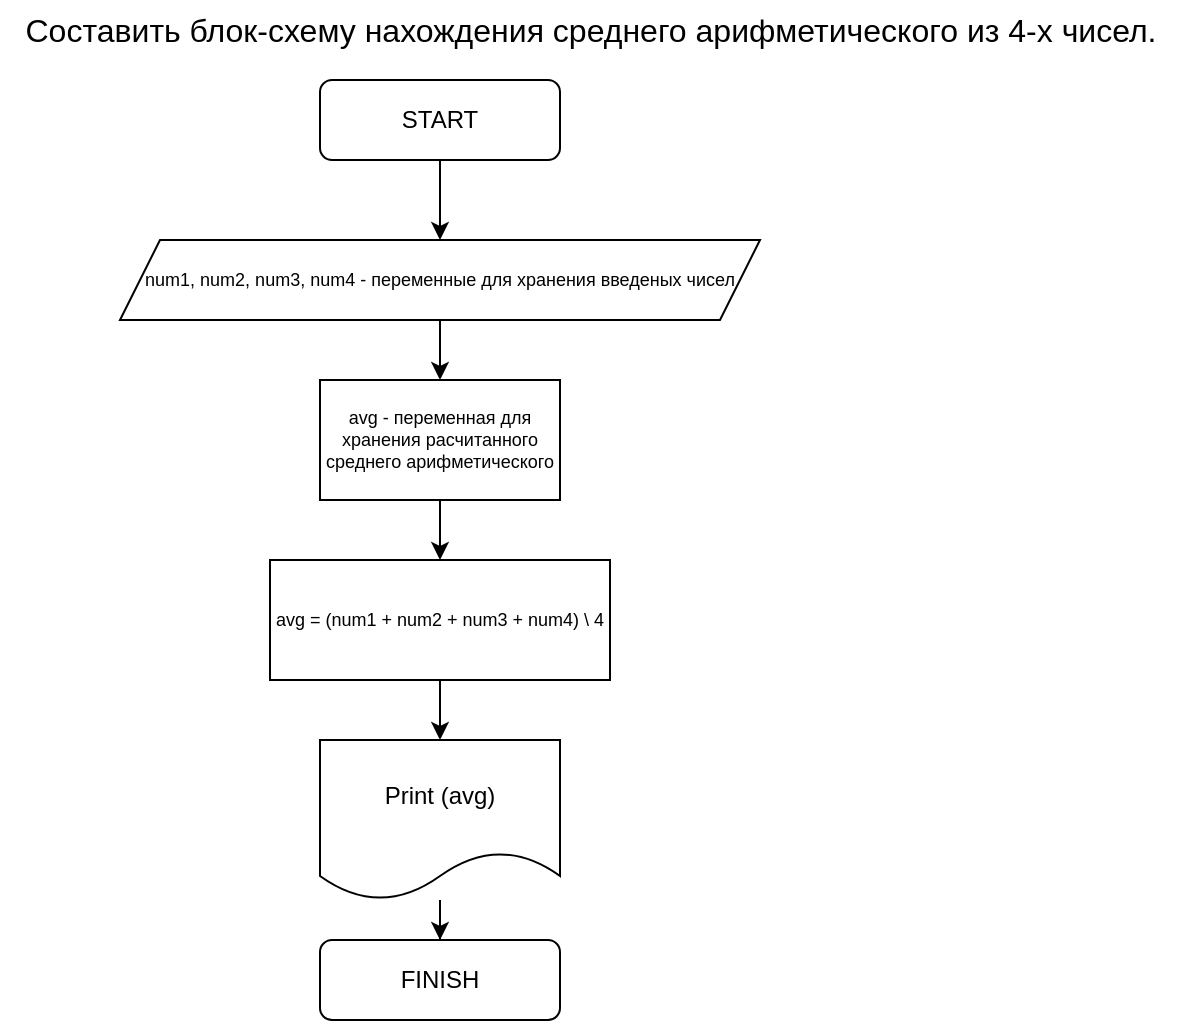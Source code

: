 <mxfile version="21.2.8" type="device" pages="8">
  <diagram id="C5RBs43oDa-KdzZeNtuy" name="Урок1_ДЗ_Задание 3">
    <mxGraphModel dx="880" dy="532" grid="1" gridSize="10" guides="1" tooltips="1" connect="1" arrows="1" fold="1" page="1" pageScale="1" pageWidth="827" pageHeight="1169" math="0" shadow="0">
      <root>
        <mxCell id="WIyWlLk6GJQsqaUBKTNV-0" />
        <mxCell id="WIyWlLk6GJQsqaUBKTNV-1" parent="WIyWlLk6GJQsqaUBKTNV-0" />
        <mxCell id="tw5xfekVC3vLMBU4HD1c-3" style="edgeStyle=orthogonalEdgeStyle;rounded=0;orthogonalLoop=1;jettySize=auto;html=1;exitX=0.5;exitY=1;exitDx=0;exitDy=0;entryX=0.5;entryY=0;entryDx=0;entryDy=0;" parent="WIyWlLk6GJQsqaUBKTNV-1" source="WIyWlLk6GJQsqaUBKTNV-3" target="tw5xfekVC3vLMBU4HD1c-2" edge="1">
          <mxGeometry relative="1" as="geometry" />
        </mxCell>
        <mxCell id="WIyWlLk6GJQsqaUBKTNV-3" value="START" style="rounded=1;whiteSpace=wrap;html=1;fontSize=12;glass=0;strokeWidth=1;shadow=0;" parent="WIyWlLk6GJQsqaUBKTNV-1" vertex="1">
          <mxGeometry x="160" y="40" width="120" height="40" as="geometry" />
        </mxCell>
        <mxCell id="WIyWlLk6GJQsqaUBKTNV-11" value="FINISH" style="rounded=1;whiteSpace=wrap;html=1;fontSize=12;glass=0;strokeWidth=1;shadow=0;" parent="WIyWlLk6GJQsqaUBKTNV-1" vertex="1">
          <mxGeometry x="160" y="470" width="120" height="40" as="geometry" />
        </mxCell>
        <mxCell id="tw5xfekVC3vLMBU4HD1c-0" value="Составить блок-схему нахождения среднего арифметического из 4-х чисел." style="text;html=1;align=center;verticalAlign=middle;resizable=0;points=[];autosize=1;strokeColor=none;fillColor=none;fontSize=16;" parent="WIyWlLk6GJQsqaUBKTNV-1" vertex="1">
          <mxGeometry width="590" height="30" as="geometry" />
        </mxCell>
        <mxCell id="tw5xfekVC3vLMBU4HD1c-5" style="edgeStyle=orthogonalEdgeStyle;rounded=0;orthogonalLoop=1;jettySize=auto;html=1;exitX=0.5;exitY=1;exitDx=0;exitDy=0;entryX=0.5;entryY=0;entryDx=0;entryDy=0;" parent="WIyWlLk6GJQsqaUBKTNV-1" source="tw5xfekVC3vLMBU4HD1c-2" target="tw5xfekVC3vLMBU4HD1c-4" edge="1">
          <mxGeometry relative="1" as="geometry" />
        </mxCell>
        <mxCell id="tw5xfekVC3vLMBU4HD1c-2" value="num1, num2, num3, num4 - переменные для хранения введеных чисел" style="shape=parallelogram;perimeter=parallelogramPerimeter;whiteSpace=wrap;html=1;fixedSize=1;fontSize=9;" parent="WIyWlLk6GJQsqaUBKTNV-1" vertex="1">
          <mxGeometry x="60" y="120" width="320" height="40" as="geometry" />
        </mxCell>
        <mxCell id="tw5xfekVC3vLMBU4HD1c-7" style="edgeStyle=orthogonalEdgeStyle;rounded=0;orthogonalLoop=1;jettySize=auto;html=1;exitX=0.5;exitY=1;exitDx=0;exitDy=0;entryX=0.5;entryY=0;entryDx=0;entryDy=0;" parent="WIyWlLk6GJQsqaUBKTNV-1" source="tw5xfekVC3vLMBU4HD1c-4" target="tw5xfekVC3vLMBU4HD1c-6" edge="1">
          <mxGeometry relative="1" as="geometry" />
        </mxCell>
        <mxCell id="tw5xfekVC3vLMBU4HD1c-4" value="avg - переменная для хранения расчитанного среднего арифметического" style="rounded=0;whiteSpace=wrap;html=1;fontSize=9;" parent="WIyWlLk6GJQsqaUBKTNV-1" vertex="1">
          <mxGeometry x="160" y="190" width="120" height="60" as="geometry" />
        </mxCell>
        <mxCell id="tw5xfekVC3vLMBU4HD1c-9" style="edgeStyle=orthogonalEdgeStyle;rounded=0;orthogonalLoop=1;jettySize=auto;html=1;exitX=0.5;exitY=1;exitDx=0;exitDy=0;entryX=0.5;entryY=0;entryDx=0;entryDy=0;" parent="WIyWlLk6GJQsqaUBKTNV-1" source="tw5xfekVC3vLMBU4HD1c-6" target="tw5xfekVC3vLMBU4HD1c-8" edge="1">
          <mxGeometry relative="1" as="geometry" />
        </mxCell>
        <mxCell id="tw5xfekVC3vLMBU4HD1c-6" value="avg = (num1 + num2 + num3 + num4) \ 4" style="rounded=0;whiteSpace=wrap;html=1;fontSize=9;" parent="WIyWlLk6GJQsqaUBKTNV-1" vertex="1">
          <mxGeometry x="135" y="280" width="170" height="60" as="geometry" />
        </mxCell>
        <mxCell id="tw5xfekVC3vLMBU4HD1c-10" style="edgeStyle=orthogonalEdgeStyle;rounded=0;orthogonalLoop=1;jettySize=auto;html=1;" parent="WIyWlLk6GJQsqaUBKTNV-1" source="tw5xfekVC3vLMBU4HD1c-8" target="WIyWlLk6GJQsqaUBKTNV-11" edge="1">
          <mxGeometry relative="1" as="geometry" />
        </mxCell>
        <mxCell id="tw5xfekVC3vLMBU4HD1c-8" value="Print (avg)" style="shape=document;whiteSpace=wrap;html=1;boundedLbl=1;" parent="WIyWlLk6GJQsqaUBKTNV-1" vertex="1">
          <mxGeometry x="160" y="370" width="120" height="80" as="geometry" />
        </mxCell>
      </root>
    </mxGraphModel>
  </diagram>
  <diagram id="9inPkr9HgQc5BhX3gqhH" name="Урок 1_ДЗ_Задание 6">
    <mxGraphModel dx="880" dy="532" grid="1" gridSize="10" guides="1" tooltips="1" connect="1" arrows="1" fold="1" page="1" pageScale="1" pageWidth="827" pageHeight="1169" math="0" shadow="0">
      <root>
        <mxCell id="0" />
        <mxCell id="1" parent="0" />
        <mxCell id="wPucL7FFOGJ5_nxh04DO-1" value="Составить блок-схему нахождения факториала N." style="text;html=1;align=center;verticalAlign=middle;resizable=0;points=[];autosize=1;strokeColor=none;fillColor=none;fontSize=16;" parent="1" vertex="1">
          <mxGeometry width="400" height="30" as="geometry" />
        </mxCell>
        <mxCell id="10aF-mgNJmH5tCYFbmAZ-2" style="edgeStyle=orthogonalEdgeStyle;rounded=0;orthogonalLoop=1;jettySize=auto;html=1;exitX=0.5;exitY=1;exitDx=0;exitDy=0;entryX=0.5;entryY=0;entryDx=0;entryDy=0;" parent="1" source="q5mBx7z2BsHn7t0ypJPi-1" target="10aF-mgNJmH5tCYFbmAZ-1" edge="1">
          <mxGeometry relative="1" as="geometry" />
        </mxCell>
        <mxCell id="q5mBx7z2BsHn7t0ypJPi-1" value="START" style="rounded=1;whiteSpace=wrap;html=1;" parent="1" vertex="1">
          <mxGeometry x="349.25" y="40" width="120" height="30" as="geometry" />
        </mxCell>
        <mxCell id="q5mBx7z2BsHn7t0ypJPi-2" value="FINISH" style="rounded=1;whiteSpace=wrap;html=1;" parent="1" vertex="1">
          <mxGeometry x="360" y="490" width="120" height="30" as="geometry" />
        </mxCell>
        <mxCell id="-xmsNKbtsurqmoWvQuGW-5" style="edgeStyle=orthogonalEdgeStyle;rounded=0;orthogonalLoop=1;jettySize=auto;html=1;exitX=0.5;exitY=1;exitDx=0;exitDy=0;entryX=0.5;entryY=0;entryDx=0;entryDy=0;" parent="1" source="10aF-mgNJmH5tCYFbmAZ-1" target="-xmsNKbtsurqmoWvQuGW-1" edge="1">
          <mxGeometry relative="1" as="geometry" />
        </mxCell>
        <mxCell id="10aF-mgNJmH5tCYFbmAZ-1" value="Val" style="shape=parallelogram;perimeter=parallelogramPerimeter;whiteSpace=wrap;html=1;fixedSize=1;fontSize=9;" parent="1" vertex="1">
          <mxGeometry x="368.5" y="100" width="81.5" height="30" as="geometry" />
        </mxCell>
        <mxCell id="-xmsNKbtsurqmoWvQuGW-6" style="edgeStyle=orthogonalEdgeStyle;rounded=0;orthogonalLoop=1;jettySize=auto;html=1;exitX=0.5;exitY=1;exitDx=0;exitDy=0;entryX=0.5;entryY=0;entryDx=0;entryDy=0;" parent="1" source="-xmsNKbtsurqmoWvQuGW-1" target="-xmsNKbtsurqmoWvQuGW-2" edge="1">
          <mxGeometry relative="1" as="geometry" />
        </mxCell>
        <mxCell id="-xmsNKbtsurqmoWvQuGW-1" value="i =&amp;nbsp; 1&lt;br&gt;F = 1" style="rounded=0;whiteSpace=wrap;html=1;" parent="1" vertex="1">
          <mxGeometry x="349.25" y="160" width="120" height="30" as="geometry" />
        </mxCell>
        <mxCell id="-xmsNKbtsurqmoWvQuGW-7" style="edgeStyle=orthogonalEdgeStyle;rounded=0;orthogonalLoop=1;jettySize=auto;html=1;exitX=0.5;exitY=1;exitDx=0;exitDy=0;entryX=0.5;entryY=0;entryDx=0;entryDy=0;" parent="1" source="-xmsNKbtsurqmoWvQuGW-2" target="-xmsNKbtsurqmoWvQuGW-4" edge="1">
          <mxGeometry relative="1" as="geometry" />
        </mxCell>
        <mxCell id="-xmsNKbtsurqmoWvQuGW-12" style="edgeStyle=orthogonalEdgeStyle;rounded=0;orthogonalLoop=1;jettySize=auto;html=1;exitX=1;exitY=0.5;exitDx=0;exitDy=0;entryX=1;entryY=0.5;entryDx=0;entryDy=0;" parent="1" source="-xmsNKbtsurqmoWvQuGW-2" target="-xmsNKbtsurqmoWvQuGW-9" edge="1">
          <mxGeometry relative="1" as="geometry" />
        </mxCell>
        <mxCell id="-xmsNKbtsurqmoWvQuGW-2" value="i &amp;lt;= Val" style="rhombus;whiteSpace=wrap;html=1;" parent="1" vertex="1">
          <mxGeometry x="363" y="220" width="100.75" height="80" as="geometry" />
        </mxCell>
        <mxCell id="-xmsNKbtsurqmoWvQuGW-8" style="edgeStyle=orthogonalEdgeStyle;rounded=0;orthogonalLoop=1;jettySize=auto;html=1;exitX=0;exitY=0.5;exitDx=0;exitDy=0;entryX=0;entryY=0.5;entryDx=0;entryDy=0;" parent="1" source="-xmsNKbtsurqmoWvQuGW-4" target="-xmsNKbtsurqmoWvQuGW-1" edge="1">
          <mxGeometry relative="1" as="geometry" />
        </mxCell>
        <mxCell id="-xmsNKbtsurqmoWvQuGW-10" style="edgeStyle=orthogonalEdgeStyle;rounded=0;orthogonalLoop=1;jettySize=auto;html=1;exitX=0.5;exitY=1;exitDx=0;exitDy=0;entryX=0.5;entryY=0;entryDx=0;entryDy=0;" parent="1" source="-xmsNKbtsurqmoWvQuGW-4" target="-xmsNKbtsurqmoWvQuGW-9" edge="1">
          <mxGeometry relative="1" as="geometry" />
        </mxCell>
        <mxCell id="-xmsNKbtsurqmoWvQuGW-4" value="F = F * i&lt;br&gt;i = i + 1" style="rounded=0;whiteSpace=wrap;html=1;" parent="1" vertex="1">
          <mxGeometry x="354" y="330" width="120" height="40" as="geometry" />
        </mxCell>
        <mxCell id="-xmsNKbtsurqmoWvQuGW-11" style="edgeStyle=orthogonalEdgeStyle;rounded=0;orthogonalLoop=1;jettySize=auto;html=1;entryX=0.45;entryY=-0.033;entryDx=0;entryDy=0;entryPerimeter=0;" parent="1" source="-xmsNKbtsurqmoWvQuGW-9" target="q5mBx7z2BsHn7t0ypJPi-2" edge="1">
          <mxGeometry relative="1" as="geometry" />
        </mxCell>
        <mxCell id="-xmsNKbtsurqmoWvQuGW-9" value="Print (F)" style="shape=document;whiteSpace=wrap;html=1;boundedLbl=1;" parent="1" vertex="1">
          <mxGeometry x="353.38" y="390" width="120" height="50" as="geometry" />
        </mxCell>
        <mxCell id="-xmsNKbtsurqmoWvQuGW-13" value="YES" style="text;html=1;align=center;verticalAlign=middle;resizable=0;points=[];autosize=1;strokeColor=none;fillColor=none;" parent="1" vertex="1">
          <mxGeometry x="405" y="298" width="50" height="30" as="geometry" />
        </mxCell>
        <mxCell id="-xmsNKbtsurqmoWvQuGW-14" value="NO" style="text;html=1;align=center;verticalAlign=middle;resizable=0;points=[];autosize=1;strokeColor=none;fillColor=none;" parent="1" vertex="1">
          <mxGeometry x="490" y="318" width="40" height="30" as="geometry" />
        </mxCell>
      </root>
    </mxGraphModel>
  </diagram>
  <diagram id="pbk8Z7t-h672mUsZ97r_" name="Урок 2_ДЗ_Задание 1">
    <mxGraphModel dx="1257" dy="760" grid="1" gridSize="10" guides="1" tooltips="1" connect="1" arrows="1" fold="1" page="1" pageScale="1" pageWidth="827" pageHeight="1169" math="0" shadow="0">
      <root>
        <mxCell id="0" />
        <mxCell id="1" parent="0" />
        <mxCell id="N64Vmj2yzSklYvaPo6UX-1" value="Нахождение индексов максимального и минимального элемента массив" style="text;html=1;align=center;verticalAlign=middle;resizable=0;points=[];autosize=1;strokeColor=none;fillColor=none;fontSize=16;" parent="1" vertex="1">
          <mxGeometry width="570" height="30" as="geometry" />
        </mxCell>
        <mxCell id="N64Vmj2yzSklYvaPo6UX-5" style="edgeStyle=orthogonalEdgeStyle;rounded=0;orthogonalLoop=1;jettySize=auto;html=1;exitX=0.5;exitY=1;exitDx=0;exitDy=0;entryX=0.5;entryY=0;entryDx=0;entryDy=0;" parent="1" source="N64Vmj2yzSklYvaPo6UX-2" edge="1">
          <mxGeometry relative="1" as="geometry">
            <mxPoint x="390" y="100" as="targetPoint" />
          </mxGeometry>
        </mxCell>
        <mxCell id="N64Vmj2yzSklYvaPo6UX-2" value="START" style="rounded=1;whiteSpace=wrap;html=1;" parent="1" vertex="1">
          <mxGeometry x="330" y="50" width="120" height="20" as="geometry" />
        </mxCell>
        <mxCell id="1P5E2G-h-0t-AYMil3Yn-4" style="edgeStyle=orthogonalEdgeStyle;rounded=0;orthogonalLoop=1;jettySize=auto;html=1;exitX=0.5;exitY=1;exitDx=0;exitDy=0;entryX=0.5;entryY=0;entryDx=0;entryDy=0;" edge="1" parent="1" source="1P5E2G-h-0t-AYMil3Yn-1" target="1P5E2G-h-0t-AYMil3Yn-2">
          <mxGeometry relative="1" as="geometry" />
        </mxCell>
        <mxCell id="1P5E2G-h-0t-AYMil3Yn-1" value="size&lt;br style=&quot;border-color: var(--border-color);&quot;&gt;array[size]" style="shape=parallelogram;perimeter=parallelogramPerimeter;whiteSpace=wrap;html=1;fixedSize=1;" vertex="1" parent="1">
          <mxGeometry x="330" y="100" width="120" height="60" as="geometry" />
        </mxCell>
        <mxCell id="1P5E2G-h-0t-AYMil3Yn-6" style="edgeStyle=orthogonalEdgeStyle;rounded=0;orthogonalLoop=1;jettySize=auto;html=1;exitX=0.5;exitY=1;exitDx=0;exitDy=0;entryX=0.5;entryY=0;entryDx=0;entryDy=0;" edge="1" parent="1" source="1P5E2G-h-0t-AYMil3Yn-2" target="1P5E2G-h-0t-AYMil3Yn-5">
          <mxGeometry relative="1" as="geometry" />
        </mxCell>
        <mxCell id="1P5E2G-h-0t-AYMil3Yn-2" value="MaxIndex = 0&lt;br&gt;MinIndex = 0&lt;br&gt;i&amp;nbsp;= 0" style="rounded=0;whiteSpace=wrap;html=1;" vertex="1" parent="1">
          <mxGeometry x="330" y="190" width="120" height="60" as="geometry" />
        </mxCell>
        <mxCell id="1P5E2G-h-0t-AYMil3Yn-8" style="edgeStyle=orthogonalEdgeStyle;rounded=0;orthogonalLoop=1;jettySize=auto;html=1;exitX=1;exitY=0.5;exitDx=0;exitDy=0;entryX=0;entryY=0.5;entryDx=0;entryDy=0;" edge="1" parent="1" source="1P5E2G-h-0t-AYMil3Yn-5" target="1P5E2G-h-0t-AYMil3Yn-7">
          <mxGeometry relative="1" as="geometry" />
        </mxCell>
        <mxCell id="1P5E2G-h-0t-AYMil3Yn-17" style="edgeStyle=orthogonalEdgeStyle;rounded=0;orthogonalLoop=1;jettySize=auto;html=1;exitX=0.5;exitY=1;exitDx=0;exitDy=0;entryX=0.5;entryY=0;entryDx=0;entryDy=0;" edge="1" parent="1" source="1P5E2G-h-0t-AYMil3Yn-5" target="1P5E2G-h-0t-AYMil3Yn-14">
          <mxGeometry relative="1" as="geometry" />
        </mxCell>
        <mxCell id="1P5E2G-h-0t-AYMil3Yn-5" value="i &amp;lt; size" style="rhombus;whiteSpace=wrap;html=1;" vertex="1" parent="1">
          <mxGeometry x="330" y="280" width="125" height="80" as="geometry" />
        </mxCell>
        <mxCell id="1P5E2G-h-0t-AYMil3Yn-13" style="edgeStyle=orthogonalEdgeStyle;rounded=0;orthogonalLoop=1;jettySize=auto;html=1;exitX=1;exitY=0.5;exitDx=0;exitDy=0;entryX=0;entryY=0.5;entryDx=0;entryDy=0;" edge="1" parent="1" source="1P5E2G-h-0t-AYMil3Yn-7" target="1P5E2G-h-0t-AYMil3Yn-11">
          <mxGeometry relative="1" as="geometry" />
        </mxCell>
        <mxCell id="1P5E2G-h-0t-AYMil3Yn-7" value="Print (MaxIndex)&lt;br&gt;Print (Min Index)" style="shape=document;whiteSpace=wrap;html=1;boundedLbl=1;" vertex="1" parent="1">
          <mxGeometry x="510" y="280" width="120" height="80" as="geometry" />
        </mxCell>
        <mxCell id="1P5E2G-h-0t-AYMil3Yn-11" value="FINISH" style="rounded=1;whiteSpace=wrap;html=1;" vertex="1" parent="1">
          <mxGeometry x="680" y="310" width="70" height="20" as="geometry" />
        </mxCell>
        <mxCell id="1P5E2G-h-0t-AYMil3Yn-22" style="edgeStyle=orthogonalEdgeStyle;rounded=0;orthogonalLoop=1;jettySize=auto;html=1;exitX=0.5;exitY=1;exitDx=0;exitDy=0;entryX=0.5;entryY=0;entryDx=0;entryDy=0;" edge="1" parent="1" source="1P5E2G-h-0t-AYMil3Yn-14" target="1P5E2G-h-0t-AYMil3Yn-19">
          <mxGeometry relative="1" as="geometry" />
        </mxCell>
        <mxCell id="u2TTC8vMkwlgsRWT_UTn-8" style="edgeStyle=orthogonalEdgeStyle;rounded=0;orthogonalLoop=1;jettySize=auto;html=1;exitX=1;exitY=0.5;exitDx=0;exitDy=0;" edge="1" parent="1" source="1P5E2G-h-0t-AYMil3Yn-14">
          <mxGeometry relative="1" as="geometry">
            <mxPoint x="393" y="580" as="targetPoint" />
            <Array as="points">
              <mxPoint x="506" y="455" />
              <mxPoint x="506" y="580" />
            </Array>
          </mxGeometry>
        </mxCell>
        <mxCell id="1P5E2G-h-0t-AYMil3Yn-14" value="array [i] &amp;gt; array [MaxIndex]" style="rhombus;whiteSpace=wrap;html=1;" vertex="1" parent="1">
          <mxGeometry x="298.75" y="400" width="187.5" height="110" as="geometry" />
        </mxCell>
        <mxCell id="1P5E2G-h-0t-AYMil3Yn-15" value="Yes" style="text;html=1;align=center;verticalAlign=middle;resizable=0;points=[];autosize=1;strokeColor=none;fillColor=none;" vertex="1" parent="1">
          <mxGeometry x="394" y="360" width="40" height="30" as="geometry" />
        </mxCell>
        <mxCell id="1P5E2G-h-0t-AYMil3Yn-18" value="No" style="text;html=1;align=center;verticalAlign=middle;resizable=0;points=[];autosize=1;strokeColor=none;fillColor=none;" vertex="1" parent="1">
          <mxGeometry x="455" y="290" width="40" height="30" as="geometry" />
        </mxCell>
        <mxCell id="u2TTC8vMkwlgsRWT_UTn-3" style="edgeStyle=orthogonalEdgeStyle;rounded=0;orthogonalLoop=1;jettySize=auto;html=1;exitX=0.5;exitY=1;exitDx=0;exitDy=0;entryX=0.5;entryY=0;entryDx=0;entryDy=0;" edge="1" parent="1" source="1P5E2G-h-0t-AYMil3Yn-19" target="1P5E2G-h-0t-AYMil3Yn-29">
          <mxGeometry relative="1" as="geometry" />
        </mxCell>
        <mxCell id="1P5E2G-h-0t-AYMil3Yn-19" value="MaxIndex = i" style="rounded=0;whiteSpace=wrap;html=1;" vertex="1" parent="1">
          <mxGeometry x="340" y="540" width="105" height="30" as="geometry" />
        </mxCell>
        <mxCell id="u2TTC8vMkwlgsRWT_UTn-14" style="edgeStyle=orthogonalEdgeStyle;rounded=0;orthogonalLoop=1;jettySize=auto;html=1;exitX=0;exitY=0.5;exitDx=0;exitDy=0;" edge="1" parent="1" source="1P5E2G-h-0t-AYMil3Yn-21" target="1P5E2G-h-0t-AYMil3Yn-5">
          <mxGeometry relative="1" as="geometry">
            <Array as="points">
              <mxPoint x="280" y="825" />
              <mxPoint x="280" y="320" />
            </Array>
          </mxGeometry>
        </mxCell>
        <mxCell id="1P5E2G-h-0t-AYMil3Yn-21" value="i = i + 1" style="rounded=0;whiteSpace=wrap;html=1;" vertex="1" parent="1">
          <mxGeometry x="340" y="810" width="105" height="30" as="geometry" />
        </mxCell>
        <mxCell id="1P5E2G-h-0t-AYMil3Yn-26" value="Yes" style="text;html=1;align=center;verticalAlign=middle;resizable=0;points=[];autosize=1;strokeColor=none;fillColor=none;" vertex="1" parent="1">
          <mxGeometry x="390" y="508" width="40" height="30" as="geometry" />
        </mxCell>
        <mxCell id="u2TTC8vMkwlgsRWT_UTn-5" style="edgeStyle=orthogonalEdgeStyle;rounded=0;orthogonalLoop=1;jettySize=auto;html=1;exitX=0.5;exitY=1;exitDx=0;exitDy=0;entryX=0.5;entryY=0;entryDx=0;entryDy=0;" edge="1" parent="1" source="1P5E2G-h-0t-AYMil3Yn-29" target="1P5E2G-h-0t-AYMil3Yn-31">
          <mxGeometry relative="1" as="geometry" />
        </mxCell>
        <mxCell id="u2TTC8vMkwlgsRWT_UTn-11" style="edgeStyle=orthogonalEdgeStyle;rounded=0;orthogonalLoop=1;jettySize=auto;html=1;exitX=1;exitY=0.5;exitDx=0;exitDy=0;" edge="1" parent="1" source="1P5E2G-h-0t-AYMil3Yn-29">
          <mxGeometry relative="1" as="geometry">
            <mxPoint x="393" y="780" as="targetPoint" />
            <Array as="points">
              <mxPoint x="506" y="655" />
              <mxPoint x="506" y="780" />
              <mxPoint x="401" y="780" />
            </Array>
          </mxGeometry>
        </mxCell>
        <mxCell id="1P5E2G-h-0t-AYMil3Yn-29" value="array [i] &amp;lt; array [MinIndex]" style="rhombus;whiteSpace=wrap;html=1;" vertex="1" parent="1">
          <mxGeometry x="298.75" y="600" width="187.5" height="110" as="geometry" />
        </mxCell>
        <mxCell id="u2TTC8vMkwlgsRWT_UTn-7" style="edgeStyle=orthogonalEdgeStyle;rounded=0;orthogonalLoop=1;jettySize=auto;html=1;exitX=0.5;exitY=1;exitDx=0;exitDy=0;entryX=0.5;entryY=0;entryDx=0;entryDy=0;" edge="1" parent="1" source="1P5E2G-h-0t-AYMil3Yn-31" target="1P5E2G-h-0t-AYMil3Yn-21">
          <mxGeometry relative="1" as="geometry" />
        </mxCell>
        <mxCell id="1P5E2G-h-0t-AYMil3Yn-31" value="MinIndex = i" style="rounded=0;whiteSpace=wrap;html=1;" vertex="1" parent="1">
          <mxGeometry x="340" y="740" width="105" height="30" as="geometry" />
        </mxCell>
        <mxCell id="u2TTC8vMkwlgsRWT_UTn-6" value="Yes" style="text;html=1;align=center;verticalAlign=middle;resizable=0;points=[];autosize=1;strokeColor=none;fillColor=none;" vertex="1" parent="1">
          <mxGeometry x="390" y="710" width="40" height="30" as="geometry" />
        </mxCell>
        <mxCell id="u2TTC8vMkwlgsRWT_UTn-10" value="No" style="text;html=1;align=center;verticalAlign=middle;resizable=0;points=[];autosize=1;strokeColor=none;fillColor=none;" vertex="1" parent="1">
          <mxGeometry x="470" y="460" width="40" height="30" as="geometry" />
        </mxCell>
        <mxCell id="u2TTC8vMkwlgsRWT_UTn-13" value="No" style="text;html=1;align=center;verticalAlign=middle;resizable=0;points=[];autosize=1;strokeColor=none;fillColor=none;" vertex="1" parent="1">
          <mxGeometry x="470" y="660" width="40" height="30" as="geometry" />
        </mxCell>
      </root>
    </mxGraphModel>
  </diagram>
  <diagram id="kvz-AvfbAZHAB9x0W_eX" name="Урок 2_ДЗ_Задание 2">
    <mxGraphModel dx="880" dy="532" grid="1" gridSize="10" guides="1" tooltips="1" connect="1" arrows="1" fold="1" page="1" pageScale="1" pageWidth="827" pageHeight="1169" math="0" shadow="0">
      <root>
        <mxCell id="0" />
        <mxCell id="1" parent="0" />
        <mxCell id="yyj9Ifl0-_78Ucxo8D-_-1" value="Задание на «разворот» массива. Нужно перевернуть массив и записать его в обратном порядке." style="text;whiteSpace=wrap;html=1;" vertex="1" parent="1">
          <mxGeometry width="560" height="50" as="geometry" />
        </mxCell>
        <mxCell id="M9HTiWMYusaK1E67gqH8-1" style="edgeStyle=orthogonalEdgeStyle;rounded=0;orthogonalLoop=1;jettySize=auto;html=1;exitX=0.5;exitY=1;exitDx=0;exitDy=0;entryX=0.5;entryY=0;entryDx=0;entryDy=0;" edge="1" parent="1" source="M9HTiWMYusaK1E67gqH8-2">
          <mxGeometry relative="1" as="geometry">
            <mxPoint x="390" y="100" as="targetPoint" />
          </mxGeometry>
        </mxCell>
        <mxCell id="M9HTiWMYusaK1E67gqH8-2" value="START" style="rounded=1;whiteSpace=wrap;html=1;" vertex="1" parent="1">
          <mxGeometry x="330" y="50" width="120" height="20" as="geometry" />
        </mxCell>
        <mxCell id="M9HTiWMYusaK1E67gqH8-3" style="edgeStyle=orthogonalEdgeStyle;rounded=0;orthogonalLoop=1;jettySize=auto;html=1;exitX=0.5;exitY=1;exitDx=0;exitDy=0;entryX=0.5;entryY=0;entryDx=0;entryDy=0;" edge="1" parent="1" source="M9HTiWMYusaK1E67gqH8-4" target="M9HTiWMYusaK1E67gqH8-6">
          <mxGeometry relative="1" as="geometry" />
        </mxCell>
        <mxCell id="M9HTiWMYusaK1E67gqH8-4" value="size&lt;br style=&quot;border-color: var(--border-color);&quot;&gt;array[size]" style="shape=parallelogram;perimeter=parallelogramPerimeter;whiteSpace=wrap;html=1;fixedSize=1;" vertex="1" parent="1">
          <mxGeometry x="330" y="100" width="120" height="60" as="geometry" />
        </mxCell>
        <mxCell id="EVgGuTb3cXJcKUQ9j3zx-1" style="edgeStyle=orthogonalEdgeStyle;rounded=0;orthogonalLoop=1;jettySize=auto;html=1;exitX=0.5;exitY=1;exitDx=0;exitDy=0;entryX=0.5;entryY=0;entryDx=0;entryDy=0;" edge="1" parent="1" source="M9HTiWMYusaK1E67gqH8-6" target="M9HTiWMYusaK1E67gqH8-9">
          <mxGeometry relative="1" as="geometry" />
        </mxCell>
        <mxCell id="M9HTiWMYusaK1E67gqH8-6" value="i&amp;nbsp;= 0&lt;br&gt;k = size - 1&lt;br&gt;temp" style="rounded=0;whiteSpace=wrap;html=1;" vertex="1" parent="1">
          <mxGeometry x="330" y="180" width="120" height="50" as="geometry" />
        </mxCell>
        <mxCell id="EVgGuTb3cXJcKUQ9j3zx-2" style="edgeStyle=orthogonalEdgeStyle;rounded=0;orthogonalLoop=1;jettySize=auto;html=1;exitX=0.5;exitY=1;exitDx=0;exitDy=0;" edge="1" parent="1" source="M9HTiWMYusaK1E67gqH8-9" target="M9HTiWMYusaK1E67gqH8-33">
          <mxGeometry relative="1" as="geometry" />
        </mxCell>
        <mxCell id="EVgGuTb3cXJcKUQ9j3zx-9" style="edgeStyle=orthogonalEdgeStyle;rounded=0;orthogonalLoop=1;jettySize=auto;html=1;exitX=1;exitY=0.5;exitDx=0;exitDy=0;entryX=0;entryY=0.5;entryDx=0;entryDy=0;" edge="1" parent="1" source="M9HTiWMYusaK1E67gqH8-9" target="M9HTiWMYusaK1E67gqH8-35">
          <mxGeometry relative="1" as="geometry" />
        </mxCell>
        <mxCell id="M9HTiWMYusaK1E67gqH8-9" value="i &amp;lt; size % 2" style="rhombus;whiteSpace=wrap;html=1;" vertex="1" parent="1">
          <mxGeometry x="330" y="260" width="125" height="80" as="geometry" />
        </mxCell>
        <mxCell id="EVgGuTb3cXJcKUQ9j3zx-4" style="edgeStyle=orthogonalEdgeStyle;rounded=0;orthogonalLoop=1;jettySize=auto;html=1;exitX=0.5;exitY=1;exitDx=0;exitDy=0;entryX=0.5;entryY=0;entryDx=0;entryDy=0;" edge="1" parent="1" source="M9HTiWMYusaK1E67gqH8-33" target="M9HTiWMYusaK1E67gqH8-41">
          <mxGeometry relative="1" as="geometry" />
        </mxCell>
        <mxCell id="M9HTiWMYusaK1E67gqH8-33" value="temp = array [i]&lt;br&gt;array [i] = array [k]&lt;br&gt;array [k] = temp" style="rounded=0;whiteSpace=wrap;html=1;" vertex="1" parent="1">
          <mxGeometry x="312.5" y="390" width="160" height="60" as="geometry" />
        </mxCell>
        <mxCell id="EVgGuTb3cXJcKUQ9j3zx-7" style="edgeStyle=orthogonalEdgeStyle;rounded=0;orthogonalLoop=1;jettySize=auto;html=1;exitX=1;exitY=0.25;exitDx=0;exitDy=0;" edge="1" parent="1" source="M9HTiWMYusaK1E67gqH8-35" target="M9HTiWMYusaK1E67gqH8-38">
          <mxGeometry relative="1" as="geometry" />
        </mxCell>
        <mxCell id="M9HTiWMYusaK1E67gqH8-35" value="Print (array)" style="shape=document;whiteSpace=wrap;html=1;boundedLbl=1;" vertex="1" parent="1">
          <mxGeometry x="530" y="280" width="120" height="40" as="geometry" />
        </mxCell>
        <mxCell id="M9HTiWMYusaK1E67gqH8-37" value="No" style="text;html=1;align=center;verticalAlign=middle;resizable=0;points=[];autosize=1;strokeColor=none;fillColor=none;" vertex="1" parent="1">
          <mxGeometry x="472.5" y="270" width="40" height="30" as="geometry" />
        </mxCell>
        <mxCell id="M9HTiWMYusaK1E67gqH8-38" value="FINISH" style="rounded=1;whiteSpace=wrap;html=1;" vertex="1" parent="1">
          <mxGeometry x="700" y="280" width="80" height="20" as="geometry" />
        </mxCell>
        <mxCell id="EVgGuTb3cXJcKUQ9j3zx-10" style="edgeStyle=orthogonalEdgeStyle;rounded=0;orthogonalLoop=1;jettySize=auto;html=1;exitX=0;exitY=0.5;exitDx=0;exitDy=0;entryX=0;entryY=0.5;entryDx=0;entryDy=0;" edge="1" parent="1" source="M9HTiWMYusaK1E67gqH8-41" target="M9HTiWMYusaK1E67gqH8-9">
          <mxGeometry relative="1" as="geometry">
            <Array as="points">
              <mxPoint x="290" y="495" />
              <mxPoint x="290" y="300" />
            </Array>
          </mxGeometry>
        </mxCell>
        <mxCell id="M9HTiWMYusaK1E67gqH8-41" value="i = i + 1&lt;br&gt;k = k -1" style="rounded=0;whiteSpace=wrap;html=1;" vertex="1" parent="1">
          <mxGeometry x="347.5" y="480" width="90" height="30" as="geometry" />
        </mxCell>
        <mxCell id="EVgGuTb3cXJcKUQ9j3zx-6" value="Yes" style="text;html=1;align=center;verticalAlign=middle;resizable=0;points=[];autosize=1;strokeColor=none;fillColor=none;" vertex="1" parent="1">
          <mxGeometry x="390" y="338" width="40" height="30" as="geometry" />
        </mxCell>
      </root>
    </mxGraphModel>
  </diagram>
  <diagram id="25taKv14yaZlbOALHI-_" name="Урок 2_ДЗ_Задание 3">
    <mxGraphModel dx="880" dy="532" grid="1" gridSize="10" guides="1" tooltips="1" connect="1" arrows="1" fold="1" page="1" pageScale="1" pageWidth="827" pageHeight="1169" math="0" shadow="0">
      <root>
        <mxCell id="0" />
        <mxCell id="1" parent="0" />
        <mxCell id="Ws2lNDwBWKlGvcKyjf7X-1" style="edgeStyle=orthogonalEdgeStyle;rounded=0;orthogonalLoop=1;jettySize=auto;html=1;exitX=0.5;exitY=1;exitDx=0;exitDy=0;entryX=0.5;entryY=0;entryDx=0;entryDy=0;" parent="1" source="Ws2lNDwBWKlGvcKyjf7X-2" edge="1">
          <mxGeometry relative="1" as="geometry">
            <mxPoint x="390" y="100" as="targetPoint" />
          </mxGeometry>
        </mxCell>
        <mxCell id="Ws2lNDwBWKlGvcKyjf7X-2" value="START" style="rounded=1;whiteSpace=wrap;html=1;" parent="1" vertex="1">
          <mxGeometry x="330" y="50" width="120" height="20" as="geometry" />
        </mxCell>
        <mxCell id="Ws2lNDwBWKlGvcKyjf7X-3" style="edgeStyle=orthogonalEdgeStyle;rounded=0;orthogonalLoop=1;jettySize=auto;html=1;exitX=0.5;exitY=1;exitDx=0;exitDy=0;entryX=0.5;entryY=0;entryDx=0;entryDy=0;" parent="1" source="Ws2lNDwBWKlGvcKyjf7X-4" target="Ws2lNDwBWKlGvcKyjf7X-6" edge="1">
          <mxGeometry relative="1" as="geometry" />
        </mxCell>
        <mxCell id="Ws2lNDwBWKlGvcKyjf7X-4" value="size&lt;br style=&quot;border-color: var(--border-color);&quot;&gt;array[size]" style="shape=parallelogram;perimeter=parallelogramPerimeter;whiteSpace=wrap;html=1;fixedSize=1;" parent="1" vertex="1">
          <mxGeometry x="330" y="100" width="120" height="60" as="geometry" />
        </mxCell>
        <mxCell id="Ws2lNDwBWKlGvcKyjf7X-5" style="edgeStyle=orthogonalEdgeStyle;rounded=0;orthogonalLoop=1;jettySize=auto;html=1;exitX=0.5;exitY=1;exitDx=0;exitDy=0;entryX=0.5;entryY=0;entryDx=0;entryDy=0;" parent="1" source="Ws2lNDwBWKlGvcKyjf7X-6" target="Ws2lNDwBWKlGvcKyjf7X-9" edge="1">
          <mxGeometry relative="1" as="geometry" />
        </mxCell>
        <mxCell id="Ws2lNDwBWKlGvcKyjf7X-6" value="MaxIndex = 0&lt;br&gt;MinIndex = 0&lt;br&gt;i&amp;nbsp;= 0&lt;br&gt;Summa = 0" style="rounded=0;whiteSpace=wrap;html=1;" parent="1" vertex="1">
          <mxGeometry x="330" y="190" width="120" height="60" as="geometry" />
        </mxCell>
        <mxCell id="Ws2lNDwBWKlGvcKyjf7X-8" style="edgeStyle=orthogonalEdgeStyle;rounded=0;orthogonalLoop=1;jettySize=auto;html=1;exitX=0.5;exitY=1;exitDx=0;exitDy=0;entryX=0.5;entryY=0;entryDx=0;entryDy=0;" parent="1" source="Ws2lNDwBWKlGvcKyjf7X-9" target="Ws2lNDwBWKlGvcKyjf7X-15" edge="1">
          <mxGeometry relative="1" as="geometry" />
        </mxCell>
        <mxCell id="FjkHibtiJcC4VGWDX5DD-16" style="edgeStyle=orthogonalEdgeStyle;rounded=0;orthogonalLoop=1;jettySize=auto;html=1;exitX=1;exitY=0.5;exitDx=0;exitDy=0;" parent="1" source="Ws2lNDwBWKlGvcKyjf7X-9" edge="1">
          <mxGeometry relative="1" as="geometry">
            <mxPoint x="600" y="320" as="targetPoint" />
          </mxGeometry>
        </mxCell>
        <mxCell id="Ws2lNDwBWKlGvcKyjf7X-9" value="i &amp;lt; size" style="rhombus;whiteSpace=wrap;html=1;" parent="1" vertex="1">
          <mxGeometry x="330" y="280" width="125" height="80" as="geometry" />
        </mxCell>
        <mxCell id="Ws2lNDwBWKlGvcKyjf7X-13" style="edgeStyle=orthogonalEdgeStyle;rounded=0;orthogonalLoop=1;jettySize=auto;html=1;exitX=0.5;exitY=1;exitDx=0;exitDy=0;entryX=0.5;entryY=0;entryDx=0;entryDy=0;" parent="1" source="Ws2lNDwBWKlGvcKyjf7X-15" target="Ws2lNDwBWKlGvcKyjf7X-19" edge="1">
          <mxGeometry relative="1" as="geometry" />
        </mxCell>
        <mxCell id="Ws2lNDwBWKlGvcKyjf7X-14" style="edgeStyle=orthogonalEdgeStyle;rounded=0;orthogonalLoop=1;jettySize=auto;html=1;exitX=1;exitY=0.5;exitDx=0;exitDy=0;" parent="1" source="Ws2lNDwBWKlGvcKyjf7X-15" edge="1">
          <mxGeometry relative="1" as="geometry">
            <mxPoint x="393" y="580" as="targetPoint" />
            <Array as="points">
              <mxPoint x="506" y="455" />
              <mxPoint x="506" y="580" />
            </Array>
          </mxGeometry>
        </mxCell>
        <mxCell id="Ws2lNDwBWKlGvcKyjf7X-15" value="array [i] &amp;gt; array [MaxIndex]" style="rhombus;whiteSpace=wrap;html=1;" parent="1" vertex="1">
          <mxGeometry x="298.75" y="400" width="187.5" height="110" as="geometry" />
        </mxCell>
        <mxCell id="Ws2lNDwBWKlGvcKyjf7X-16" value="Yes" style="text;html=1;align=center;verticalAlign=middle;resizable=0;points=[];autosize=1;strokeColor=none;fillColor=none;" parent="1" vertex="1">
          <mxGeometry x="394" y="360" width="40" height="30" as="geometry" />
        </mxCell>
        <mxCell id="Ws2lNDwBWKlGvcKyjf7X-17" value="No" style="text;html=1;align=center;verticalAlign=middle;resizable=0;points=[];autosize=1;strokeColor=none;fillColor=none;" parent="1" vertex="1">
          <mxGeometry x="455" y="290" width="40" height="30" as="geometry" />
        </mxCell>
        <mxCell id="Ws2lNDwBWKlGvcKyjf7X-18" style="edgeStyle=orthogonalEdgeStyle;rounded=0;orthogonalLoop=1;jettySize=auto;html=1;exitX=0.5;exitY=1;exitDx=0;exitDy=0;entryX=0.5;entryY=0;entryDx=0;entryDy=0;" parent="1" source="Ws2lNDwBWKlGvcKyjf7X-19" target="Ws2lNDwBWKlGvcKyjf7X-25" edge="1">
          <mxGeometry relative="1" as="geometry" />
        </mxCell>
        <mxCell id="Ws2lNDwBWKlGvcKyjf7X-19" value="MaxIndex = i" style="rounded=0;whiteSpace=wrap;html=1;" parent="1" vertex="1">
          <mxGeometry x="340" y="540" width="105" height="30" as="geometry" />
        </mxCell>
        <mxCell id="Ws2lNDwBWKlGvcKyjf7X-20" style="edgeStyle=orthogonalEdgeStyle;rounded=0;orthogonalLoop=1;jettySize=auto;html=1;exitX=0;exitY=0.5;exitDx=0;exitDy=0;entryX=0;entryY=0.5;entryDx=0;entryDy=0;" parent="1" source="Ws2lNDwBWKlGvcKyjf7X-21" target="Ws2lNDwBWKlGvcKyjf7X-9" edge="1">
          <mxGeometry relative="1" as="geometry">
            <Array as="points">
              <mxPoint x="280" y="825" />
              <mxPoint x="280" y="320" />
            </Array>
          </mxGeometry>
        </mxCell>
        <mxCell id="Ws2lNDwBWKlGvcKyjf7X-21" value="i = i + 1" style="rounded=0;whiteSpace=wrap;html=1;" parent="1" vertex="1">
          <mxGeometry x="340" y="810" width="105" height="30" as="geometry" />
        </mxCell>
        <mxCell id="Ws2lNDwBWKlGvcKyjf7X-22" value="Yes" style="text;html=1;align=center;verticalAlign=middle;resizable=0;points=[];autosize=1;strokeColor=none;fillColor=none;" parent="1" vertex="1">
          <mxGeometry x="390" y="508" width="40" height="30" as="geometry" />
        </mxCell>
        <mxCell id="Ws2lNDwBWKlGvcKyjf7X-23" style="edgeStyle=orthogonalEdgeStyle;rounded=0;orthogonalLoop=1;jettySize=auto;html=1;exitX=0.5;exitY=1;exitDx=0;exitDy=0;entryX=0.5;entryY=0;entryDx=0;entryDy=0;" parent="1" source="Ws2lNDwBWKlGvcKyjf7X-25" target="Ws2lNDwBWKlGvcKyjf7X-27" edge="1">
          <mxGeometry relative="1" as="geometry" />
        </mxCell>
        <mxCell id="Ws2lNDwBWKlGvcKyjf7X-24" style="edgeStyle=orthogonalEdgeStyle;rounded=0;orthogonalLoop=1;jettySize=auto;html=1;exitX=1;exitY=0.5;exitDx=0;exitDy=0;" parent="1" source="Ws2lNDwBWKlGvcKyjf7X-25" edge="1">
          <mxGeometry relative="1" as="geometry">
            <mxPoint x="393" y="780" as="targetPoint" />
            <Array as="points">
              <mxPoint x="506" y="655" />
              <mxPoint x="506" y="780" />
              <mxPoint x="401" y="780" />
            </Array>
          </mxGeometry>
        </mxCell>
        <mxCell id="Ws2lNDwBWKlGvcKyjf7X-25" value="array [i] &amp;lt; array [MinIndex]" style="rhombus;whiteSpace=wrap;html=1;" parent="1" vertex="1">
          <mxGeometry x="298.75" y="600" width="187.5" height="110" as="geometry" />
        </mxCell>
        <mxCell id="Ws2lNDwBWKlGvcKyjf7X-26" style="edgeStyle=orthogonalEdgeStyle;rounded=0;orthogonalLoop=1;jettySize=auto;html=1;exitX=0.5;exitY=1;exitDx=0;exitDy=0;entryX=0.5;entryY=0;entryDx=0;entryDy=0;" parent="1" source="Ws2lNDwBWKlGvcKyjf7X-27" target="Ws2lNDwBWKlGvcKyjf7X-21" edge="1">
          <mxGeometry relative="1" as="geometry" />
        </mxCell>
        <mxCell id="Ws2lNDwBWKlGvcKyjf7X-27" value="MinIndex = i" style="rounded=0;whiteSpace=wrap;html=1;" parent="1" vertex="1">
          <mxGeometry x="340" y="740" width="105" height="30" as="geometry" />
        </mxCell>
        <mxCell id="Ws2lNDwBWKlGvcKyjf7X-28" value="Yes" style="text;html=1;align=center;verticalAlign=middle;resizable=0;points=[];autosize=1;strokeColor=none;fillColor=none;" parent="1" vertex="1">
          <mxGeometry x="390" y="710" width="40" height="30" as="geometry" />
        </mxCell>
        <mxCell id="Ws2lNDwBWKlGvcKyjf7X-29" value="No" style="text;html=1;align=center;verticalAlign=middle;resizable=0;points=[];autosize=1;strokeColor=none;fillColor=none;" parent="1" vertex="1">
          <mxGeometry x="470" y="460" width="40" height="30" as="geometry" />
        </mxCell>
        <mxCell id="Ws2lNDwBWKlGvcKyjf7X-30" value="No" style="text;html=1;align=center;verticalAlign=middle;resizable=0;points=[];autosize=1;strokeColor=none;fillColor=none;" parent="1" vertex="1">
          <mxGeometry x="470" y="660" width="40" height="30" as="geometry" />
        </mxCell>
        <mxCell id="FjkHibtiJcC4VGWDX5DD-1" value="Найти сумму элементов массива, лежащих между максимальным и минимальным по значению элементами" style="text;html=1;align=center;verticalAlign=middle;resizable=0;points=[];autosize=1;strokeColor=none;fillColor=none;" parent="1" vertex="1">
          <mxGeometry width="630" height="30" as="geometry" />
        </mxCell>
        <mxCell id="FjkHibtiJcC4VGWDX5DD-18" style="edgeStyle=orthogonalEdgeStyle;rounded=0;orthogonalLoop=1;jettySize=auto;html=1;exitX=0.5;exitY=1;exitDx=0;exitDy=0;entryX=0.5;entryY=0;entryDx=0;entryDy=0;" parent="1" source="FjkHibtiJcC4VGWDX5DD-2" target="FjkHibtiJcC4VGWDX5DD-3" edge="1">
          <mxGeometry relative="1" as="geometry" />
        </mxCell>
        <mxCell id="7Cw_AGSUVIqaIA_H-WsT-2" style="edgeStyle=orthogonalEdgeStyle;rounded=0;orthogonalLoop=1;jettySize=auto;html=1;exitX=1;exitY=0.5;exitDx=0;exitDy=0;entryX=0;entryY=0.5;entryDx=0;entryDy=0;" parent="1" source="FjkHibtiJcC4VGWDX5DD-2" edge="1">
          <mxGeometry relative="1" as="geometry">
            <mxPoint x="890" y="320" as="targetPoint" />
          </mxGeometry>
        </mxCell>
        <mxCell id="FjkHibtiJcC4VGWDX5DD-2" value="MinIndex +1 &amp;lt; MaxIndex" style="rhombus;whiteSpace=wrap;html=1;" parent="1" vertex="1">
          <mxGeometry x="601.25" y="275" width="170" height="90" as="geometry" />
        </mxCell>
        <mxCell id="FjkHibtiJcC4VGWDX5DD-20" style="edgeStyle=orthogonalEdgeStyle;rounded=0;orthogonalLoop=1;jettySize=auto;html=1;exitX=0.5;exitY=1;exitDx=0;exitDy=0;entryX=0.5;entryY=0;entryDx=0;entryDy=0;" parent="1" source="FjkHibtiJcC4VGWDX5DD-3" target="FjkHibtiJcC4VGWDX5DD-14" edge="1">
          <mxGeometry relative="1" as="geometry" />
        </mxCell>
        <mxCell id="FjkHibtiJcC4VGWDX5DD-3" value="Summa = Summa + array [MinIndex]" style="rounded=0;whiteSpace=wrap;html=1;" parent="1" vertex="1">
          <mxGeometry x="575" y="470" width="222.5" height="60" as="geometry" />
        </mxCell>
        <mxCell id="FjkHibtiJcC4VGWDX5DD-5" value="Yes" style="text;html=1;align=center;verticalAlign=middle;resizable=0;points=[];autosize=1;strokeColor=none;fillColor=none;" parent="1" vertex="1">
          <mxGeometry x="690" y="400" width="40" height="30" as="geometry" />
        </mxCell>
        <mxCell id="FjkHibtiJcC4VGWDX5DD-9" value="No" style="text;html=1;align=center;verticalAlign=middle;resizable=0;points=[];autosize=1;strokeColor=none;fillColor=none;" parent="1" vertex="1">
          <mxGeometry x="771.25" y="290" width="40" height="30" as="geometry" />
        </mxCell>
        <mxCell id="7Cw_AGSUVIqaIA_H-WsT-6" style="edgeStyle=orthogonalEdgeStyle;rounded=0;orthogonalLoop=1;jettySize=auto;html=1;exitX=0;exitY=0.5;exitDx=0;exitDy=0;" parent="1" source="FjkHibtiJcC4VGWDX5DD-14" edge="1">
          <mxGeometry relative="1" as="geometry">
            <mxPoint x="540" y="320" as="targetPoint" />
          </mxGeometry>
        </mxCell>
        <mxCell id="FjkHibtiJcC4VGWDX5DD-14" value="MinIndex = MinIndex + 1" style="rounded=0;whiteSpace=wrap;html=1;" parent="1" vertex="1">
          <mxGeometry x="613.75" y="568" width="145" height="32" as="geometry" />
        </mxCell>
        <mxCell id="_R8RcL3gbDoyoE33NrRe-9" style="edgeStyle=orthogonalEdgeStyle;rounded=0;orthogonalLoop=1;jettySize=auto;html=1;exitX=0.5;exitY=1;exitDx=0;exitDy=0;entryX=0.5;entryY=0;entryDx=0;entryDy=0;" parent="1" source="_R8RcL3gbDoyoE33NrRe-4" target="_R8RcL3gbDoyoE33NrRe-8" edge="1">
          <mxGeometry relative="1" as="geometry" />
        </mxCell>
        <mxCell id="7Cw_AGSUVIqaIA_H-WsT-9" style="edgeStyle=orthogonalEdgeStyle;rounded=0;orthogonalLoop=1;jettySize=auto;html=1;exitX=1;exitY=0.5;exitDx=0;exitDy=0;entryX=0;entryY=0.5;entryDx=0;entryDy=0;" parent="1" source="_R8RcL3gbDoyoE33NrRe-4" target="7Cw_AGSUVIqaIA_H-WsT-8" edge="1">
          <mxGeometry relative="1" as="geometry" />
        </mxCell>
        <mxCell id="_R8RcL3gbDoyoE33NrRe-4" value="MinIndex &amp;gt; MaxIndex -1" style="rhombus;whiteSpace=wrap;html=1;" parent="1" vertex="1">
          <mxGeometry x="890" y="275" width="170" height="90" as="geometry" />
        </mxCell>
        <mxCell id="7Cw_AGSUVIqaIA_H-WsT-7" style="edgeStyle=orthogonalEdgeStyle;rounded=0;orthogonalLoop=1;jettySize=auto;html=1;exitX=0;exitY=0.5;exitDx=0;exitDy=0;" parent="1" source="_R8RcL3gbDoyoE33NrRe-6" edge="1">
          <mxGeometry relative="1" as="geometry">
            <mxPoint x="840" y="320" as="targetPoint" />
          </mxGeometry>
        </mxCell>
        <mxCell id="_R8RcL3gbDoyoE33NrRe-6" value="i = i + 1" style="rounded=0;whiteSpace=wrap;html=1;" parent="1" vertex="1">
          <mxGeometry x="915" y="568" width="120" height="32" as="geometry" />
        </mxCell>
        <mxCell id="_R8RcL3gbDoyoE33NrRe-10" style="edgeStyle=orthogonalEdgeStyle;rounded=0;orthogonalLoop=1;jettySize=auto;html=1;exitX=0.5;exitY=1;exitDx=0;exitDy=0;entryX=0.5;entryY=0;entryDx=0;entryDy=0;" parent="1" source="_R8RcL3gbDoyoE33NrRe-8" target="_R8RcL3gbDoyoE33NrRe-6" edge="1">
          <mxGeometry relative="1" as="geometry" />
        </mxCell>
        <mxCell id="_R8RcL3gbDoyoE33NrRe-8" value="Summa = Summa + array [MaxIndex]" style="rounded=0;whiteSpace=wrap;html=1;" parent="1" vertex="1">
          <mxGeometry x="867.5" y="470" width="215" height="60" as="geometry" />
        </mxCell>
        <mxCell id="_R8RcL3gbDoyoE33NrRe-12" value="Yes" style="text;html=1;align=center;verticalAlign=middle;resizable=0;points=[];autosize=1;strokeColor=none;fillColor=none;" parent="1" vertex="1">
          <mxGeometry x="980" y="400" width="40" height="30" as="geometry" />
        </mxCell>
        <mxCell id="7Cw_AGSUVIqaIA_H-WsT-3" value="FINISH" style="rounded=1;whiteSpace=wrap;html=1;" parent="1" vertex="1">
          <mxGeometry x="1100" y="180" width="120" height="20" as="geometry" />
        </mxCell>
        <mxCell id="7Cw_AGSUVIqaIA_H-WsT-10" style="edgeStyle=orthogonalEdgeStyle;rounded=0;orthogonalLoop=1;jettySize=auto;html=1;entryX=0.5;entryY=1;entryDx=0;entryDy=0;" parent="1" source="7Cw_AGSUVIqaIA_H-WsT-8" target="7Cw_AGSUVIqaIA_H-WsT-3" edge="1">
          <mxGeometry relative="1" as="geometry" />
        </mxCell>
        <mxCell id="7Cw_AGSUVIqaIA_H-WsT-8" value="Summa" style="shape=document;whiteSpace=wrap;html=1;boundedLbl=1;" parent="1" vertex="1">
          <mxGeometry x="1100" y="280" width="120" height="80" as="geometry" />
        </mxCell>
      </root>
    </mxGraphModel>
  </diagram>
  <diagram id="Y3Bz8yyjcGflm1QBZ46m" name="Урок 2_ДЗ_Задание 4">
    <mxGraphModel dx="880" dy="532" grid="1" gridSize="10" guides="1" tooltips="1" connect="1" arrows="1" fold="1" page="1" pageScale="1" pageWidth="827" pageHeight="1169" math="0" shadow="0">
      <root>
        <mxCell id="0" />
        <mxCell id="1" parent="0" />
        <mxCell id="3s2ldzbRje0pBlZK15gt-1" value="Найти среднее арифметическое среди всех элементов массива" style="text;html=1;align=center;verticalAlign=middle;resizable=0;points=[];autosize=1;strokeColor=none;fillColor=none;" vertex="1" parent="1">
          <mxGeometry width="380" height="30" as="geometry" />
        </mxCell>
        <mxCell id="3s2ldzbRje0pBlZK15gt-5" style="edgeStyle=orthogonalEdgeStyle;rounded=0;orthogonalLoop=1;jettySize=auto;html=1;exitX=0.5;exitY=1;exitDx=0;exitDy=0;entryX=0.5;entryY=0;entryDx=0;entryDy=0;" edge="1" parent="1" source="3s2ldzbRje0pBlZK15gt-2" target="3s2ldzbRje0pBlZK15gt-4">
          <mxGeometry relative="1" as="geometry" />
        </mxCell>
        <mxCell id="3s2ldzbRje0pBlZK15gt-2" value="START" style="rounded=1;whiteSpace=wrap;html=1;" vertex="1" parent="1">
          <mxGeometry x="80" y="40" width="60" height="20" as="geometry" />
        </mxCell>
        <mxCell id="3s2ldzbRje0pBlZK15gt-3" value="FINISH" style="rounded=1;whiteSpace=wrap;html=1;" vertex="1" parent="1">
          <mxGeometry x="690" y="315" width="60" height="20" as="geometry" />
        </mxCell>
        <mxCell id="3s2ldzbRje0pBlZK15gt-7" style="edgeStyle=orthogonalEdgeStyle;rounded=0;orthogonalLoop=1;jettySize=auto;html=1;exitX=0.5;exitY=1;exitDx=0;exitDy=0;entryX=0.5;entryY=0;entryDx=0;entryDy=0;" edge="1" parent="1" source="3s2ldzbRje0pBlZK15gt-4" target="3s2ldzbRje0pBlZK15gt-6">
          <mxGeometry relative="1" as="geometry" />
        </mxCell>
        <mxCell id="3s2ldzbRje0pBlZK15gt-4" value="size&lt;br&gt;array[size]" style="shape=parallelogram;perimeter=parallelogramPerimeter;whiteSpace=wrap;html=1;fixedSize=1;" vertex="1" parent="1">
          <mxGeometry x="50" y="90" width="120" height="60" as="geometry" />
        </mxCell>
        <mxCell id="3s2ldzbRje0pBlZK15gt-9" style="edgeStyle=orthogonalEdgeStyle;rounded=0;orthogonalLoop=1;jettySize=auto;html=1;exitX=1;exitY=0.5;exitDx=0;exitDy=0;entryX=0;entryY=0.5;entryDx=0;entryDy=0;" edge="1" parent="1" source="3s2ldzbRje0pBlZK15gt-6" target="3s2ldzbRje0pBlZK15gt-8">
          <mxGeometry relative="1" as="geometry" />
        </mxCell>
        <mxCell id="3s2ldzbRje0pBlZK15gt-6" value="i = 0&lt;br&gt;sum_index = 0&lt;br&gt;arr_avg" style="rounded=0;whiteSpace=wrap;html=1;" vertex="1" parent="1">
          <mxGeometry x="50" y="190" width="120" height="60" as="geometry" />
        </mxCell>
        <mxCell id="3s2ldzbRje0pBlZK15gt-17" style="edgeStyle=orthogonalEdgeStyle;rounded=0;orthogonalLoop=1;jettySize=auto;html=1;exitX=0.5;exitY=1;exitDx=0;exitDy=0;entryX=0.5;entryY=0;entryDx=0;entryDy=0;" edge="1" parent="1" source="3s2ldzbRje0pBlZK15gt-8">
          <mxGeometry relative="1" as="geometry">
            <mxPoint x="360" y="310" as="targetPoint" />
          </mxGeometry>
        </mxCell>
        <mxCell id="KzfGPvQdbKUyZuLIn6ZK-2" style="edgeStyle=orthogonalEdgeStyle;rounded=0;orthogonalLoop=1;jettySize=auto;html=1;exitX=1;exitY=0.5;exitDx=0;exitDy=0;entryX=0;entryY=0.5;entryDx=0;entryDy=0;" edge="1" parent="1" source="3s2ldzbRje0pBlZK15gt-8" target="3s2ldzbRje0pBlZK15gt-23">
          <mxGeometry relative="1" as="geometry" />
        </mxCell>
        <mxCell id="3s2ldzbRje0pBlZK15gt-8" value="i &amp;lt; size" style="rhombus;whiteSpace=wrap;html=1;" vertex="1" parent="1">
          <mxGeometry x="320" y="180" width="80" height="80" as="geometry" />
        </mxCell>
        <mxCell id="3s2ldzbRje0pBlZK15gt-21" style="edgeStyle=orthogonalEdgeStyle;rounded=0;orthogonalLoop=1;jettySize=auto;html=1;exitX=0.5;exitY=1;exitDx=0;exitDy=0;entryX=0.5;entryY=0;entryDx=0;entryDy=0;" edge="1" parent="1" target="3s2ldzbRje0pBlZK15gt-19">
          <mxGeometry relative="1" as="geometry">
            <mxPoint x="360" y="340" as="sourcePoint" />
          </mxGeometry>
        </mxCell>
        <mxCell id="3s2ldzbRje0pBlZK15gt-10" value="sum_index = sum_index + array[i]" style="rounded=0;whiteSpace=wrap;html=1;" vertex="1" parent="1">
          <mxGeometry x="260" y="310" width="200" height="30" as="geometry" />
        </mxCell>
        <mxCell id="3s2ldzbRje0pBlZK15gt-15" style="edgeStyle=orthogonalEdgeStyle;rounded=0;orthogonalLoop=1;jettySize=auto;html=1;exitX=1;exitY=0.5;exitDx=0;exitDy=0;entryX=0;entryY=0.5;entryDx=0;entryDy=0;" edge="1" parent="1" source="3s2ldzbRje0pBlZK15gt-12" target="3s2ldzbRje0pBlZK15gt-3">
          <mxGeometry relative="1" as="geometry" />
        </mxCell>
        <mxCell id="3s2ldzbRje0pBlZK15gt-12" value="Print (arr_avg)" style="shape=document;whiteSpace=wrap;html=1;boundedLbl=1;" vertex="1" parent="1">
          <mxGeometry x="530" y="285" width="120" height="80" as="geometry" />
        </mxCell>
        <mxCell id="3s2ldzbRje0pBlZK15gt-16" value="No" style="text;html=1;align=center;verticalAlign=middle;resizable=0;points=[];autosize=1;strokeColor=none;fillColor=none;" vertex="1" parent="1">
          <mxGeometry x="414" y="190" width="40" height="30" as="geometry" />
        </mxCell>
        <mxCell id="3s2ldzbRje0pBlZK15gt-18" value="Yes" style="text;html=1;align=center;verticalAlign=middle;resizable=0;points=[];autosize=1;strokeColor=none;fillColor=none;" vertex="1" parent="1">
          <mxGeometry x="360" y="260" width="40" height="30" as="geometry" />
        </mxCell>
        <mxCell id="3s2ldzbRje0pBlZK15gt-22" style="edgeStyle=orthogonalEdgeStyle;rounded=0;orthogonalLoop=1;jettySize=auto;html=1;exitX=0;exitY=0.5;exitDx=0;exitDy=0;" edge="1" parent="1" source="3s2ldzbRje0pBlZK15gt-19">
          <mxGeometry relative="1" as="geometry">
            <mxPoint x="210" y="220" as="targetPoint" />
          </mxGeometry>
        </mxCell>
        <mxCell id="3s2ldzbRje0pBlZK15gt-19" value="i = i + 1" style="rounded=0;whiteSpace=wrap;html=1;" vertex="1" parent="1">
          <mxGeometry x="325" y="380" width="70" height="30" as="geometry" />
        </mxCell>
        <mxCell id="KzfGPvQdbKUyZuLIn6ZK-3" style="edgeStyle=orthogonalEdgeStyle;rounded=0;orthogonalLoop=1;jettySize=auto;html=1;exitX=0.5;exitY=1;exitDx=0;exitDy=0;entryX=0.5;entryY=0;entryDx=0;entryDy=0;" edge="1" parent="1" source="3s2ldzbRje0pBlZK15gt-23" target="3s2ldzbRje0pBlZK15gt-12">
          <mxGeometry relative="1" as="geometry" />
        </mxCell>
        <mxCell id="3s2ldzbRje0pBlZK15gt-23" value="arr_avg = sum_index / size&amp;nbsp;" style="rounded=0;whiteSpace=wrap;html=1;" vertex="1" parent="1">
          <mxGeometry x="470" y="190" width="240" height="60" as="geometry" />
        </mxCell>
      </root>
    </mxGraphModel>
  </diagram>
  <diagram id="OR6l7IpArsVeZWxB7M8T" name="Урок 3_ДЗ_ Задание 1">
    <mxGraphModel dx="53" dy="532" grid="1" gridSize="10" guides="1" tooltips="1" connect="1" arrows="1" fold="1" page="1" pageScale="1" pageWidth="827" pageHeight="1169" math="0" shadow="0">
      <root>
        <mxCell id="0" />
        <mxCell id="1" parent="0" />
        <mxCell id="IvSEs2-C0hbRnZI5lzXn-11" style="edgeStyle=orthogonalEdgeStyle;rounded=0;orthogonalLoop=1;jettySize=auto;html=1;exitX=0.5;exitY=1;exitDx=0;exitDy=0;entryX=0.5;entryY=0;entryDx=0;entryDy=0;" edge="1" parent="1" source="IvSEs2-C0hbRnZI5lzXn-1" target="IvSEs2-C0hbRnZI5lzXn-4">
          <mxGeometry relative="1" as="geometry" />
        </mxCell>
        <mxCell id="IvSEs2-C0hbRnZI5lzXn-1" value="Start" style="rounded=1;whiteSpace=wrap;html=1;" vertex="1" parent="1">
          <mxGeometry x="1030" y="50" width="60" height="20" as="geometry" />
        </mxCell>
        <mxCell id="IvSEs2-C0hbRnZI5lzXn-2" value="Finish" style="rounded=1;whiteSpace=wrap;html=1;" vertex="1" parent="1">
          <mxGeometry x="1181" y="435" width="60" height="20" as="geometry" />
        </mxCell>
        <mxCell id="IvSEs2-C0hbRnZI5lzXn-3" value="Найти среднее арифметическое среди всех элементов массива [2, 5,&lt;br role=&quot;presentation&quot;&gt;&lt;span dir=&quot;ltr&quot; role=&quot;presentation&quot; style=&quot;left: 14.33%; top: 9.81%; font-size: calc(var(--scale-factor)*13.92px); font-family: sans-serif; transform: scaleX(1.006);&quot;&gt;13, 7, 6, 4]&lt;/span&gt;" style="text;html=1;align=center;verticalAlign=middle;resizable=0;points=[];autosize=1;strokeColor=none;fillColor=none;" vertex="1" parent="1">
          <mxGeometry x="831" width="410" height="40" as="geometry" />
        </mxCell>
        <mxCell id="IvSEs2-C0hbRnZI5lzXn-12" style="edgeStyle=orthogonalEdgeStyle;rounded=0;orthogonalLoop=1;jettySize=auto;html=1;exitX=0.5;exitY=1;exitDx=0;exitDy=0;entryX=0.5;entryY=0;entryDx=0;entryDy=0;" edge="1" parent="1" source="IvSEs2-C0hbRnZI5lzXn-4" target="IvSEs2-C0hbRnZI5lzXn-5">
          <mxGeometry relative="1" as="geometry" />
        </mxCell>
        <mxCell id="IvSEs2-C0hbRnZI5lzXn-4" value="numbers = [2, 5, 13, 7, 6, 4]&lt;br&gt;size = 6&lt;br&gt;sum = 0&lt;br&gt;avg = 0&lt;br&gt;index = 0" style="rounded=0;whiteSpace=wrap;html=1;" vertex="1" parent="1">
          <mxGeometry x="970" y="100" width="180" height="80" as="geometry" />
        </mxCell>
        <mxCell id="IvSEs2-C0hbRnZI5lzXn-13" style="edgeStyle=orthogonalEdgeStyle;rounded=0;orthogonalLoop=1;jettySize=auto;html=1;exitX=0.5;exitY=1;exitDx=0;exitDy=0;entryX=0.5;entryY=0;entryDx=0;entryDy=0;" edge="1" parent="1" source="IvSEs2-C0hbRnZI5lzXn-5" target="IvSEs2-C0hbRnZI5lzXn-6">
          <mxGeometry relative="1" as="geometry" />
        </mxCell>
        <mxCell id="IvSEs2-C0hbRnZI5lzXn-16" style="edgeStyle=orthogonalEdgeStyle;rounded=0;orthogonalLoop=1;jettySize=auto;html=1;exitX=1;exitY=0.5;exitDx=0;exitDy=0;entryX=0;entryY=0.5;entryDx=0;entryDy=0;" edge="1" parent="1" source="IvSEs2-C0hbRnZI5lzXn-5" target="IvSEs2-C0hbRnZI5lzXn-8">
          <mxGeometry relative="1" as="geometry" />
        </mxCell>
        <mxCell id="IvSEs2-C0hbRnZI5lzXn-5" value="index &amp;lt; size" style="rhombus;whiteSpace=wrap;html=1;" vertex="1" parent="1">
          <mxGeometry x="1020" y="210" width="80" height="80" as="geometry" />
        </mxCell>
        <mxCell id="IvSEs2-C0hbRnZI5lzXn-14" style="edgeStyle=orthogonalEdgeStyle;rounded=0;orthogonalLoop=1;jettySize=auto;html=1;exitX=0.5;exitY=1;exitDx=0;exitDy=0;entryX=0.5;entryY=0;entryDx=0;entryDy=0;" edge="1" parent="1" source="IvSEs2-C0hbRnZI5lzXn-6" target="IvSEs2-C0hbRnZI5lzXn-7">
          <mxGeometry relative="1" as="geometry" />
        </mxCell>
        <mxCell id="IvSEs2-C0hbRnZI5lzXn-6" value="sum = sum + numbers[index]" style="rounded=0;whiteSpace=wrap;html=1;" vertex="1" parent="1">
          <mxGeometry x="970" y="320" width="180" height="40" as="geometry" />
        </mxCell>
        <mxCell id="IvSEs2-C0hbRnZI5lzXn-15" style="edgeStyle=orthogonalEdgeStyle;rounded=0;orthogonalLoop=1;jettySize=auto;html=1;exitX=0;exitY=0.5;exitDx=0;exitDy=0;entryX=0;entryY=0.5;entryDx=0;entryDy=0;" edge="1" parent="1" source="IvSEs2-C0hbRnZI5lzXn-7" target="IvSEs2-C0hbRnZI5lzXn-5">
          <mxGeometry relative="1" as="geometry">
            <Array as="points">
              <mxPoint x="960" y="415" />
              <mxPoint x="960" y="250" />
            </Array>
          </mxGeometry>
        </mxCell>
        <mxCell id="IvSEs2-C0hbRnZI5lzXn-7" value="index = index + 1" style="rounded=0;whiteSpace=wrap;html=1;" vertex="1" parent="1">
          <mxGeometry x="1000" y="400" width="120" height="30" as="geometry" />
        </mxCell>
        <mxCell id="IvSEs2-C0hbRnZI5lzXn-17" style="edgeStyle=orthogonalEdgeStyle;rounded=0;orthogonalLoop=1;jettySize=auto;html=1;exitX=0.5;exitY=1;exitDx=0;exitDy=0;" edge="1" parent="1" source="IvSEs2-C0hbRnZI5lzXn-8" target="IvSEs2-C0hbRnZI5lzXn-9">
          <mxGeometry relative="1" as="geometry" />
        </mxCell>
        <mxCell id="IvSEs2-C0hbRnZI5lzXn-8" value="avg = sum / size" style="rounded=0;whiteSpace=wrap;html=1;" vertex="1" parent="1">
          <mxGeometry x="1160" y="220" width="120" height="60" as="geometry" />
        </mxCell>
        <mxCell id="IvSEs2-C0hbRnZI5lzXn-18" style="edgeStyle=orthogonalEdgeStyle;rounded=0;orthogonalLoop=1;jettySize=auto;html=1;exitX=1;exitY=0.5;exitDx=0;exitDy=0;entryX=0.517;entryY=-0.3;entryDx=0;entryDy=0;entryPerimeter=0;" edge="1" parent="1" source="IvSEs2-C0hbRnZI5lzXn-9" target="IvSEs2-C0hbRnZI5lzXn-2">
          <mxGeometry relative="1" as="geometry" />
        </mxCell>
        <mxCell id="IvSEs2-C0hbRnZI5lzXn-9" value="print(avg)" style="shape=document;whiteSpace=wrap;html=1;boundedLbl=1;" vertex="1" parent="1">
          <mxGeometry x="1160" y="310" width="120" height="80" as="geometry" />
        </mxCell>
        <mxCell id="IvSEs2-C0hbRnZI5lzXn-19" value="Yes" style="text;html=1;align=center;verticalAlign=middle;resizable=0;points=[];autosize=1;strokeColor=none;fillColor=none;" vertex="1" parent="1">
          <mxGeometry x="1060" y="290" width="40" height="30" as="geometry" />
        </mxCell>
        <mxCell id="IvSEs2-C0hbRnZI5lzXn-20" value="No" style="text;html=1;align=center;verticalAlign=middle;resizable=0;points=[];autosize=1;strokeColor=none;fillColor=none;" vertex="1" parent="1">
          <mxGeometry x="1100" y="230" width="40" height="30" as="geometry" />
        </mxCell>
        <mxCell id="IvSEs2-C0hbRnZI5lzXn-21" value="&lt;div style=&quot;font-family: Consolas, &amp;quot;Courier New&amp;quot;, monospace; font-size: 14px; line-height: 19px;&quot;&gt;&lt;div&gt;numbers &lt;span style=&quot;&quot;&gt;=&lt;/span&gt; [&lt;span style=&quot;&quot;&gt;2&lt;/span&gt;, &lt;span style=&quot;&quot;&gt;5&lt;/span&gt;, &lt;span style=&quot;&quot;&gt;13&lt;/span&gt;, &lt;span style=&quot;&quot;&gt;7&lt;/span&gt;, &lt;span style=&quot;&quot;&gt;6&lt;/span&gt;, &lt;span style=&quot;&quot;&gt;4&lt;/span&gt;]&lt;/div&gt;&lt;div&gt;&lt;span style=&quot;&quot;&gt;size&lt;/span&gt; &lt;span style=&quot;&quot;&gt;=&lt;/span&gt; &lt;span style=&quot;&quot;&gt;6&lt;/span&gt;&lt;/div&gt;&lt;div&gt;&lt;span style=&quot;&quot;&gt;sum&lt;/span&gt; &lt;span style=&quot;&quot;&gt;=&lt;/span&gt; &lt;span style=&quot;&quot;&gt;0&lt;/span&gt;&lt;/div&gt;&lt;div&gt;&lt;span style=&quot;&quot;&gt;avg&lt;/span&gt; &lt;span style=&quot;&quot;&gt;=&lt;/span&gt; &lt;span style=&quot;&quot;&gt;0&lt;/span&gt;&lt;/div&gt;&lt;div&gt;&lt;span style=&quot;&quot;&gt;index&lt;/span&gt; &lt;span style=&quot;&quot;&gt;=&lt;/span&gt; &lt;span style=&quot;&quot;&gt;0&lt;/span&gt;&lt;/div&gt;&lt;br&gt;&lt;div&gt;&lt;span style=&quot;&quot;&gt;while&lt;/span&gt; (&lt;span style=&quot;&quot;&gt;index&lt;/span&gt; &lt;span style=&quot;&quot;&gt;&amp;lt;&lt;/span&gt; &lt;span style=&quot;&quot;&gt;size&lt;/span&gt;) {&lt;/div&gt;&lt;div&gt;&amp;nbsp; &amp;nbsp; &lt;span style=&quot;&quot;&gt;sum&lt;/span&gt; &lt;span style=&quot;&quot;&gt;=&lt;/span&gt; &lt;span style=&quot;&quot;&gt;sum&lt;/span&gt; &lt;span style=&quot;&quot;&gt;+&lt;/span&gt; &lt;span style=&quot;&quot;&gt;numbers&lt;/span&gt;[&lt;span style=&quot;&quot;&gt;index&lt;/span&gt;]&lt;/div&gt;&lt;div&gt;&amp;nbsp; &amp;nbsp; &lt;span style=&quot;&quot;&gt;index&lt;/span&gt; &lt;span style=&quot;&quot;&gt;=&lt;/span&gt; &lt;span style=&quot;&quot;&gt;index&lt;/span&gt; &lt;span style=&quot;&quot;&gt;+&lt;/span&gt; &lt;span style=&quot;&quot;&gt;1&lt;/span&gt;&lt;/div&gt;&lt;div&gt;}&lt;/div&gt;&lt;br&gt;&lt;div&gt;&lt;span style=&quot;&quot;&gt;avg&lt;/span&gt; &lt;span style=&quot;&quot;&gt;=&lt;/span&gt; &lt;span style=&quot;&quot;&gt;sum&lt;/span&gt; &lt;span style=&quot;&quot;&gt;/&lt;/span&gt; &lt;span style=&quot;&quot;&gt;size&lt;/span&gt;&lt;/div&gt;&lt;div&gt;&lt;span style=&quot;&quot;&gt;print&lt;/span&gt;(&lt;span style=&quot;&quot;&gt;avg&lt;/span&gt;)&lt;/div&gt;&lt;br&gt;&lt;/div&gt;" style="text;html=1;align=left;verticalAlign=middle;resizable=0;points=[];autosize=1;strokeColor=none;fillColor=none;labelBackgroundColor=none;fontColor=default;" vertex="1" parent="1">
          <mxGeometry x="1350" y="100" width="250" height="280" as="geometry" />
        </mxCell>
      </root>
    </mxGraphModel>
  </diagram>
  <diagram id="rxuZ-7ZrOxfOWrYNYEmr" name="Урок 3_ДЗ_ Задание 2">
    <mxGraphModel dx="880" dy="1701" grid="1" gridSize="10" guides="1" tooltips="1" connect="1" arrows="1" fold="1" page="1" pageScale="1" pageWidth="827" pageHeight="1169" math="0" shadow="0">
      <root>
        <mxCell id="0" />
        <mxCell id="1" parent="0" />
        <mxCell id="OzAt6vDbopripqorAVz9-1" value="&lt;span dir=&quot;ltr&quot; role=&quot;presentation&quot; style=&quot;left: 25.86%; top: 61.57%; font-size: calc(var(--scale-factor)*13.92px); font-family: sans-serif; transform: scaleX(1.104);&quot;&gt;Составьте блок&lt;/span&gt;&lt;span dir=&quot;ltr&quot; role=&quot;presentation&quot; style=&quot;left: 44.33%; top: 61.57%; font-size: calc(var(--scale-factor)*13.92px); font-family: sans-serif;&quot;&gt;-&lt;/span&gt;&lt;span dir=&quot;ltr&quot; role=&quot;presentation&quot; style=&quot;left: 45.12%; top: 61.57%; font-size: calc(var(--scale-factor)*13.92px); font-family: sans-serif; transform: scaleX(1.087);&quot;&gt;схему на основе псевдокода&lt;/span&gt;" style="text;html=1;align=center;verticalAlign=middle;resizable=0;points=[];autosize=1;strokeColor=none;fillColor=none;" vertex="1" parent="1">
          <mxGeometry y="-1169" width="270" height="30" as="geometry" />
        </mxCell>
        <mxCell id="OzAt6vDbopripqorAVz9-2" value="numbers = [1, 8, 3, 8, 2, 6, 8, 8]&lt;br&gt;index = 0&lt;br&gt;maximum = numbers[index]&lt;br&gt;count_maximal = 0&lt;br&gt;while index &amp;lt; numbers.lenght do&lt;br&gt;&lt;span style=&quot;white-space: pre;&quot;&gt;	&lt;/span&gt;if numbers[index] &amp;gt; maximum then&lt;br&gt;&lt;span style=&quot;white-space: pre;&quot;&gt;	&lt;/span&gt;&lt;span style=&quot;white-space: pre;&quot;&gt;	&lt;/span&gt;maximum = numbers[index]&lt;br&gt;&lt;span style=&quot;white-space: pre;&quot;&gt;	&lt;/span&gt;&lt;span style=&quot;white-space: pre;&quot;&gt;	&lt;/span&gt;count_maximal = 1&lt;br&gt;&lt;span style=&quot;white-space: pre;&quot;&gt;&lt;span style=&quot;white-space: pre;&quot;&gt;	&lt;/span&gt;else&lt;br/&gt;&lt;span style=&quot;white-space: pre;&quot;&gt;	&lt;/span&gt;&lt;span style=&quot;white-space: pre;&quot;&gt;	&lt;/span&gt;if numbers[index] == maximum then&lt;br/&gt;&lt;span style=&quot;white-space: pre;&quot;&gt;	&lt;/span&gt;&lt;span style=&quot;white-space: pre;&quot;&gt;	&lt;/span&gt;&lt;span style=&quot;white-space: pre;&quot;&gt;	&lt;/span&gt;count_maximal = count_maximal + 1&lt;br/&gt;&lt;span style=&quot;white-space: pre;&quot;&gt;	&lt;/span&gt;index = index + 1&lt;br/&gt;print(count_maximal)&lt;br/&gt;	&lt;/span&gt;" style="text;html=1;align=left;verticalAlign=middle;resizable=0;points=[];autosize=1;strokeColor=none;fillColor=none;" vertex="1" parent="1">
          <mxGeometry x="10" y="-1130" width="300" height="210" as="geometry" />
        </mxCell>
        <mxCell id="OzAt6vDbopripqorAVz9-8" style="edgeStyle=orthogonalEdgeStyle;rounded=0;orthogonalLoop=1;jettySize=auto;html=1;exitX=0.5;exitY=1;exitDx=0;exitDy=0;entryX=0.5;entryY=0;entryDx=0;entryDy=0;" edge="1" parent="1" source="OzAt6vDbopripqorAVz9-3" target="OzAt6vDbopripqorAVz9-7">
          <mxGeometry relative="1" as="geometry" />
        </mxCell>
        <mxCell id="OzAt6vDbopripqorAVz9-3" value="START" style="rounded=1;whiteSpace=wrap;html=1;" vertex="1" parent="1">
          <mxGeometry x="460" y="-1159" width="70" height="20" as="geometry" />
        </mxCell>
        <mxCell id="OzAt6vDbopripqorAVz9-5" value="FINISH" style="rounded=1;whiteSpace=wrap;html=1;" vertex="1" parent="1">
          <mxGeometry x="675" y="-1030" width="70" height="20" as="geometry" />
        </mxCell>
        <mxCell id="OzAt6vDbopripqorAVz9-10" style="edgeStyle=orthogonalEdgeStyle;rounded=0;orthogonalLoop=1;jettySize=auto;html=1;exitX=0.5;exitY=1;exitDx=0;exitDy=0;" edge="1" parent="1" source="OzAt6vDbopripqorAVz9-7" target="OzAt6vDbopripqorAVz9-9">
          <mxGeometry relative="1" as="geometry" />
        </mxCell>
        <mxCell id="OzAt6vDbopripqorAVz9-7" value="numbers = [1, 8, 3, 8, 2, 6, 8, 8]&lt;br style=&quot;border-color: var(--border-color); text-align: left;&quot;&gt;&lt;span style=&quot;text-align: left;&quot;&gt;index = 0&lt;/span&gt;&lt;br style=&quot;border-color: var(--border-color); text-align: left;&quot;&gt;&lt;span style=&quot;text-align: left;&quot;&gt;maximum = numbers[index]&lt;/span&gt;&lt;br style=&quot;border-color: var(--border-color); text-align: left;&quot;&gt;&lt;span style=&quot;text-align: left;&quot;&gt;count_maximal = 0&lt;/span&gt;" style="rounded=0;whiteSpace=wrap;html=1;" vertex="1" parent="1">
          <mxGeometry x="407.5" y="-1110" width="175" height="70" as="geometry" />
        </mxCell>
        <mxCell id="OzAt6vDbopripqorAVz9-12" style="edgeStyle=orthogonalEdgeStyle;rounded=0;orthogonalLoop=1;jettySize=auto;html=1;exitX=1;exitY=0.5;exitDx=0;exitDy=0;" edge="1" parent="1" source="OzAt6vDbopripqorAVz9-9">
          <mxGeometry relative="1" as="geometry">
            <mxPoint x="650" y="-940" as="targetPoint" />
          </mxGeometry>
        </mxCell>
        <mxCell id="OzAt6vDbopripqorAVz9-16" style="edgeStyle=orthogonalEdgeStyle;rounded=0;orthogonalLoop=1;jettySize=auto;html=1;exitX=0.5;exitY=1;exitDx=0;exitDy=0;entryX=0.5;entryY=0;entryDx=0;entryDy=0;" edge="1" parent="1" source="OzAt6vDbopripqorAVz9-9" target="OzAt6vDbopripqorAVz9-15">
          <mxGeometry relative="1" as="geometry" />
        </mxCell>
        <mxCell id="OzAt6vDbopripqorAVz9-9" value="index &amp;lt; numbers.lenght" style="rhombus;whiteSpace=wrap;html=1;" vertex="1" parent="1">
          <mxGeometry x="415" y="-980" width="160" height="80" as="geometry" />
        </mxCell>
        <mxCell id="OzAt6vDbopripqorAVz9-13" value="Yes" style="text;html=1;align=center;verticalAlign=middle;resizable=0;points=[];autosize=1;strokeColor=none;fillColor=none;" vertex="1" parent="1">
          <mxGeometry x="460" y="-900" width="40" height="30" as="geometry" />
        </mxCell>
        <mxCell id="OzAt6vDbopripqorAVz9-14" value="No" style="text;html=1;align=center;verticalAlign=middle;resizable=0;points=[];autosize=1;strokeColor=none;fillColor=none;" vertex="1" parent="1">
          <mxGeometry x="580" y="-972" width="40" height="30" as="geometry" />
        </mxCell>
        <mxCell id="OzAt6vDbopripqorAVz9-18" style="edgeStyle=orthogonalEdgeStyle;rounded=0;orthogonalLoop=1;jettySize=auto;html=1;exitX=0;exitY=0.5;exitDx=0;exitDy=0;entryX=0.5;entryY=0;entryDx=0;entryDy=0;" edge="1" parent="1" source="OzAt6vDbopripqorAVz9-15" target="OzAt6vDbopripqorAVz9-17">
          <mxGeometry relative="1" as="geometry" />
        </mxCell>
        <mxCell id="OzAt6vDbopripqorAVz9-22" style="edgeStyle=orthogonalEdgeStyle;rounded=0;orthogonalLoop=1;jettySize=auto;html=1;exitX=1;exitY=0.5;exitDx=0;exitDy=0;entryX=0.5;entryY=0;entryDx=0;entryDy=0;" edge="1" parent="1" source="OzAt6vDbopripqorAVz9-15" target="OzAt6vDbopripqorAVz9-21">
          <mxGeometry relative="1" as="geometry" />
        </mxCell>
        <mxCell id="OzAt6vDbopripqorAVz9-15" value="numbers[index] &amp;gt; maximum" style="rhombus;whiteSpace=wrap;html=1;" vertex="1" parent="1">
          <mxGeometry x="407.5" y="-862" width="175" height="80" as="geometry" />
        </mxCell>
        <mxCell id="OzAt6vDbopripqorAVz9-33" style="edgeStyle=orthogonalEdgeStyle;rounded=0;orthogonalLoop=1;jettySize=auto;html=1;exitX=0.5;exitY=1;exitDx=0;exitDy=0;" edge="1" parent="1" source="OzAt6vDbopripqorAVz9-17">
          <mxGeometry relative="1" as="geometry">
            <mxPoint x="540" y="-590" as="targetPoint" />
            <Array as="points">
              <mxPoint x="350" y="-590" />
            </Array>
          </mxGeometry>
        </mxCell>
        <mxCell id="OzAt6vDbopripqorAVz9-17" value="maximum = numbers[index]&lt;br style=&quot;border-color: var(--border-color); text-align: left;&quot;&gt;&lt;span style=&quot;border-color: var(--border-color); text-align: left;&quot;&gt;	&lt;/span&gt;&lt;span style=&quot;border-color: var(--border-color); text-align: left;&quot;&gt;	&lt;/span&gt;&lt;span style=&quot;text-align: left;&quot;&gt;count_maximal = 1&lt;/span&gt;" style="rounded=0;whiteSpace=wrap;html=1;" vertex="1" parent="1">
          <mxGeometry x="260" y="-760" width="180" height="60" as="geometry" />
        </mxCell>
        <mxCell id="OzAt6vDbopripqorAVz9-19" value="Yes" style="text;html=1;align=center;verticalAlign=middle;resizable=0;points=[];autosize=1;strokeColor=none;fillColor=none;" vertex="1" parent="1">
          <mxGeometry x="350" y="-850" width="40" height="30" as="geometry" />
        </mxCell>
        <mxCell id="OzAt6vDbopripqorAVz9-25" style="edgeStyle=orthogonalEdgeStyle;rounded=0;orthogonalLoop=1;jettySize=auto;html=1;exitX=0;exitY=0.5;exitDx=0;exitDy=0;entryX=0.5;entryY=0;entryDx=0;entryDy=0;" edge="1" parent="1" source="OzAt6vDbopripqorAVz9-21" target="OzAt6vDbopripqorAVz9-24">
          <mxGeometry relative="1" as="geometry" />
        </mxCell>
        <mxCell id="OzAt6vDbopripqorAVz9-28" style="edgeStyle=orthogonalEdgeStyle;rounded=0;orthogonalLoop=1;jettySize=auto;html=1;exitX=1;exitY=0.5;exitDx=0;exitDy=0;" edge="1" parent="1" source="OzAt6vDbopripqorAVz9-21">
          <mxGeometry relative="1" as="geometry">
            <mxPoint x="540" y="-590" as="targetPoint" />
            <Array as="points">
              <mxPoint x="770" y="-730" />
              <mxPoint x="770" y="-590" />
            </Array>
          </mxGeometry>
        </mxCell>
        <mxCell id="OzAt6vDbopripqorAVz9-21" value="numbers[index] == maximum" style="rhombus;whiteSpace=wrap;html=1;" vertex="1" parent="1">
          <mxGeometry x="560" y="-770" width="190" height="80" as="geometry" />
        </mxCell>
        <mxCell id="OzAt6vDbopripqorAVz9-23" value="No" style="text;html=1;align=center;verticalAlign=middle;resizable=0;points=[];autosize=1;strokeColor=none;fillColor=none;" vertex="1" parent="1">
          <mxGeometry x="610" y="-850" width="40" height="30" as="geometry" />
        </mxCell>
        <mxCell id="OzAt6vDbopripqorAVz9-30" style="edgeStyle=orthogonalEdgeStyle;rounded=0;orthogonalLoop=1;jettySize=auto;html=1;exitX=0.5;exitY=1;exitDx=0;exitDy=0;entryX=0.5;entryY=0;entryDx=0;entryDy=0;" edge="1" parent="1" source="OzAt6vDbopripqorAVz9-24" target="OzAt6vDbopripqorAVz9-27">
          <mxGeometry relative="1" as="geometry" />
        </mxCell>
        <mxCell id="OzAt6vDbopripqorAVz9-24" value="count_maximal = count_maximal + 1" style="rounded=0;whiteSpace=wrap;html=1;" vertex="1" parent="1">
          <mxGeometry x="440" y="-660" width="200" height="60" as="geometry" />
        </mxCell>
        <mxCell id="OzAt6vDbopripqorAVz9-26" value="Yes" style="text;html=1;align=center;verticalAlign=middle;resizable=0;points=[];autosize=1;strokeColor=none;fillColor=none;" vertex="1" parent="1">
          <mxGeometry x="500" y="-712" width="40" height="30" as="geometry" />
        </mxCell>
        <mxCell id="OzAt6vDbopripqorAVz9-31" style="edgeStyle=orthogonalEdgeStyle;rounded=0;orthogonalLoop=1;jettySize=auto;html=1;exitX=0;exitY=0.5;exitDx=0;exitDy=0;entryX=0;entryY=0.5;entryDx=0;entryDy=0;" edge="1" parent="1" source="OzAt6vDbopripqorAVz9-27" target="OzAt6vDbopripqorAVz9-9">
          <mxGeometry relative="1" as="geometry">
            <Array as="points">
              <mxPoint x="240" y="-550" />
              <mxPoint x="240" y="-940" />
            </Array>
          </mxGeometry>
        </mxCell>
        <mxCell id="OzAt6vDbopripqorAVz9-27" value="index = index + 1" style="rounded=0;whiteSpace=wrap;html=1;" vertex="1" parent="1">
          <mxGeometry x="480" y="-570" width="120" height="40" as="geometry" />
        </mxCell>
        <mxCell id="OzAt6vDbopripqorAVz9-29" value="No" style="text;html=1;align=center;verticalAlign=middle;resizable=0;points=[];autosize=1;strokeColor=none;fillColor=none;" vertex="1" parent="1">
          <mxGeometry x="770" y="-652" width="40" height="30" as="geometry" />
        </mxCell>
        <mxCell id="OzAt6vDbopripqorAVz9-36" style="edgeStyle=orthogonalEdgeStyle;rounded=0;orthogonalLoop=1;jettySize=auto;html=1;exitX=0.5;exitY=0;exitDx=0;exitDy=0;entryX=0.5;entryY=1;entryDx=0;entryDy=0;" edge="1" parent="1" source="OzAt6vDbopripqorAVz9-34" target="OzAt6vDbopripqorAVz9-5">
          <mxGeometry relative="1" as="geometry" />
        </mxCell>
        <mxCell id="OzAt6vDbopripqorAVz9-34" value="print(count_maximal)" style="shape=document;whiteSpace=wrap;html=1;boundedLbl=1;" vertex="1" parent="1">
          <mxGeometry x="650" y="-972" width="120" height="80" as="geometry" />
        </mxCell>
      </root>
    </mxGraphModel>
  </diagram>
</mxfile>
